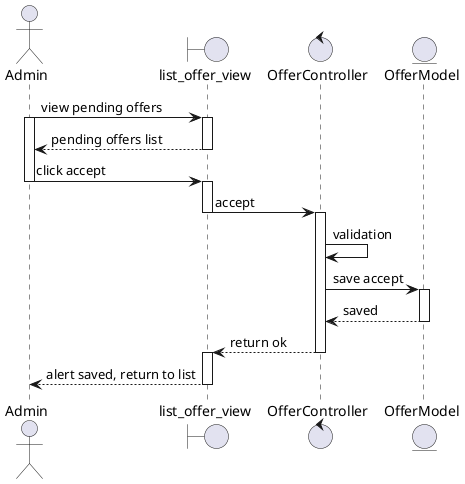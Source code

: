 @startuml
actor Admin
boundary list_offer_view
control OfferController
entity OfferModel

Admin -> list_offer_view : view pending offers
activate Admin
activate list_offer_view
list_offer_view --> Admin : pending offers list
deactivate list_offer_view
Admin -> list_offer_view : click accept
deactivate Admin
activate list_offer_view
list_offer_view -> OfferController: accept
deactivate list_offer_view
activate OfferController
OfferController -> OfferController : validation
OfferController -> OfferModel : save accept
activate OfferModel
OfferModel --> OfferController : saved
deactivate OfferModel
OfferController --> list_offer_view: return ok
deactivate OfferController
activate list_offer_view
list_offer_view --> Admin: alert saved, return to list
deactivate list_offer_view

@enduml